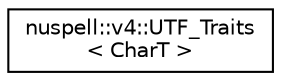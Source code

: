 digraph "Graphical Class Hierarchy"
{
 // LATEX_PDF_SIZE
  edge [fontname="Helvetica",fontsize="10",labelfontname="Helvetica",labelfontsize="10"];
  node [fontname="Helvetica",fontsize="10",shape=record];
  rankdir="LR";
  Node0 [label="nuspell::v4::UTF_Traits\l\< CharT \>",height=0.2,width=0.4,color="black", fillcolor="white", style="filled",URL="$structnuspell_1_1v4_1_1_u_t_f___traits.html",tooltip=" "];
}
